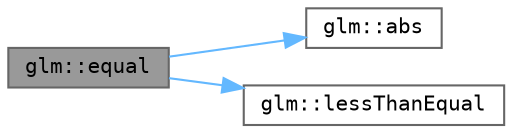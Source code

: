 digraph "glm::equal"
{
 // LATEX_PDF_SIZE
  bgcolor="transparent";
  edge [fontname=Terminal,fontsize=10,labelfontname=Helvetica,labelfontsize=10];
  node [fontname=Terminal,fontsize=10,shape=box,height=0.2,width=0.4];
  rankdir="LR";
  Node1 [label="glm::equal",height=0.2,width=0.4,color="gray40", fillcolor="grey60", style="filled", fontcolor="black",tooltip=" "];
  Node1 -> Node2 [color="steelblue1",style="solid"];
  Node2 [label="glm::abs",height=0.2,width=0.4,color="grey40", fillcolor="white", style="filled",URL="$group__core__func__common.html#ga439e60a72eadecfeda2df5449c613a64",tooltip=" "];
  Node1 -> Node3 [color="steelblue1",style="solid"];
  Node3 [label="glm::lessThanEqual",height=0.2,width=0.4,color="grey40", fillcolor="white", style="filled",URL="$group__core__func__vector__relational.html#gae4adee3ccfca4f66ff5b0ce3686399c2",tooltip=" "];
}
